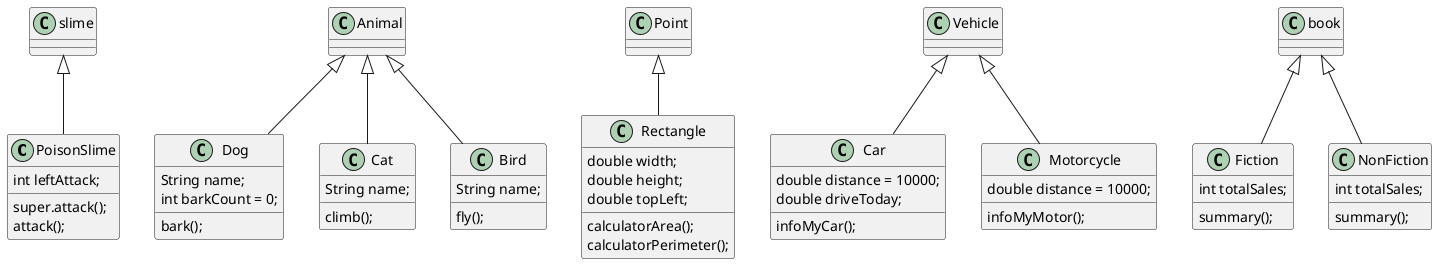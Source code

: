 @startuml

class PoisonSlime extends slime{
    int leftAttack;
    super.attack();
    attack();
}

class Dog extends Animal {
    String name;
    int barkCount = 0;
    bark();
}

class Cat extends Animal {
    String name;
    climb();
}
class Bird extends Animal {
    String name;
    fly();
}

class Rectangle extends Point {
    double width;
    double height;
    double topLeft;
    calculatorArea();
    calculatorPerimeter();
}

class Car extends Vehicle {
    double distance = 10000;
    double driveToday;
    infoMyCar();
}

class Motorcycle extends Vehicle {
    double distance = 10000;
    infoMyMotor();
}

class Fiction extends book {
    int totalSales;
    summary();
}
class NonFiction extends book {
    int totalSales;
    summary();
}

@enduml